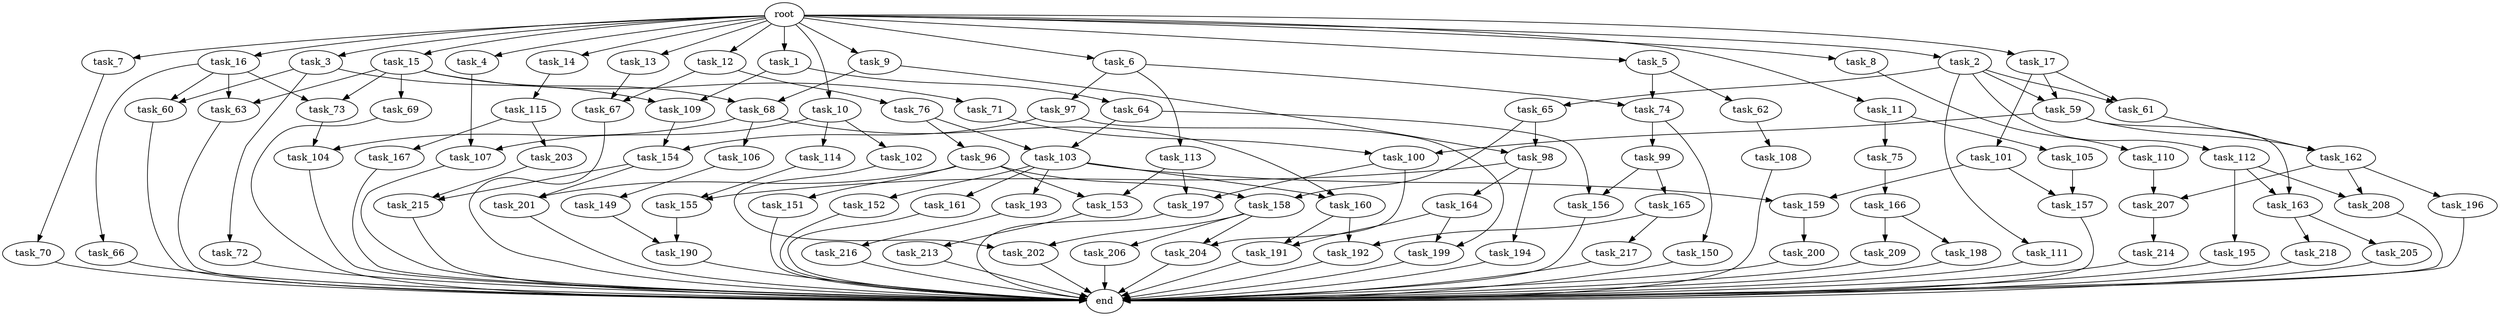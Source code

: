 digraph G {
  task_105 [size="309237645312.000000"];
  task_163 [size="996432412672.000000"];
  task_15 [size="1024.000000"];
  task_102 [size="34359738368.000000"];
  task_207 [size="764504178688.000000"];
  task_153 [size="841813590016.000000"];
  end [size="0.000000"];
  task_7 [size="1024.000000"];
  task_104 [size="910533066752.000000"];
  task_166 [size="858993459200.000000"];
  task_75 [size="309237645312.000000"];
  task_214 [size="309237645312.000000"];
  task_154 [size="1279900254208.000000"];
  task_106 [size="695784701952.000000"];
  task_204 [size="343597383680.000000"];
  task_155 [size="1073741824000.000000"];
  task_98 [size="687194767360.000000"];
  task_9 [size="1024.000000"];
  task_196 [size="214748364800.000000"];
  task_216 [size="858993459200.000000"];
  task_112 [size="214748364800.000000"];
  task_59 [size="910533066752.000000"];
  task_164 [size="858993459200.000000"];
  task_217 [size="549755813888.000000"];
  task_73 [size="1408749273088.000000"];
  task_64 [size="77309411328.000000"];
  task_198 [size="858993459200.000000"];
  task_65 [size="214748364800.000000"];
  task_150 [size="34359738368.000000"];
  task_159 [size="730144440320.000000"];
  task_63 [size="1408749273088.000000"];
  task_68 [size="1099511627776.000000"];
  task_115 [size="858993459200.000000"];
  task_206 [size="309237645312.000000"];
  task_160 [size="730144440320.000000"];
  task_190 [size="558345748480.000000"];
  task_61 [size="910533066752.000000"];
  task_11 [size="1024.000000"];
  task_167 [size="858993459200.000000"];
  task_1 [size="1024.000000"];
  task_165 [size="420906795008.000000"];
  task_157 [size="1391569403904.000000"];
  task_109 [size="214748364800.000000"];
  task_97 [size="137438953472.000000"];
  task_201 [size="1116691496960.000000"];
  task_96 [size="34359738368.000000"];
  task_69 [size="549755813888.000000"];
  task_162 [size="214748364800.000000"];
  task_99 [size="34359738368.000000"];
  task_156 [size="730144440320.000000"];
  task_194 [size="858993459200.000000"];
  task_62 [size="420906795008.000000"];
  task_66 [size="858993459200.000000"];
  task_161 [size="34359738368.000000"];
  task_213 [size="34359738368.000000"];
  task_195 [size="858993459200.000000"];
  task_191 [size="429496729600.000000"];
  task_192 [size="764504178688.000000"];
  task_4 [size="1024.000000"];
  task_60 [size="996432412672.000000"];
  task_10 [size="1024.000000"];
  task_193 [size="34359738368.000000"];
  task_158 [size="558345748480.000000"];
  task_8 [size="1024.000000"];
  task_100 [size="352187318272.000000"];
  task_70 [size="695784701952.000000"];
  task_71 [size="549755813888.000000"];
  task_67 [size="429496729600.000000"];
  task_14 [size="1024.000000"];
  task_12 [size="1024.000000"];
  task_13 [size="1024.000000"];
  task_108 [size="137438953472.000000"];
  task_3 [size="1024.000000"];
  task_114 [size="34359738368.000000"];
  task_218 [size="34359738368.000000"];
  task_103 [size="343597383680.000000"];
  task_113 [size="137438953472.000000"];
  task_6 [size="1024.000000"];
  task_203 [size="858993459200.000000"];
  task_2 [size="1024.000000"];
  task_209 [size="858993459200.000000"];
  task_197 [size="455266533376.000000"];
  task_107 [size="893353197568.000000"];
  task_72 [size="137438953472.000000"];
  task_74 [size="558345748480.000000"];
  task_149 [size="309237645312.000000"];
  task_17 [size="1024.000000"];
  task_76 [size="214748364800.000000"];
  task_202 [size="1005022347264.000000"];
  task_200 [size="77309411328.000000"];
  root [size="0.000000"];
  task_205 [size="34359738368.000000"];
  task_111 [size="214748364800.000000"];
  task_101 [size="695784701952.000000"];
  task_16 [size="1024.000000"];
  task_199 [size="1073741824000.000000"];
  task_152 [size="34359738368.000000"];
  task_5 [size="1024.000000"];
  task_215 [size="833223655424.000000"];
  task_110 [size="549755813888.000000"];
  task_208 [size="1073741824000.000000"];
  task_151 [size="420906795008.000000"];

  task_105 -> task_157 [size="679477248.000000"];
  task_163 -> task_205 [size="33554432.000000"];
  task_163 -> task_218 [size="33554432.000000"];
  task_15 -> task_63 [size="536870912.000000"];
  task_15 -> task_68 [size="536870912.000000"];
  task_15 -> task_69 [size="536870912.000000"];
  task_15 -> task_73 [size="536870912.000000"];
  task_15 -> task_71 [size="536870912.000000"];
  task_102 -> task_202 [size="679477248.000000"];
  task_207 -> task_214 [size="301989888.000000"];
  task_153 -> task_213 [size="33554432.000000"];
  task_7 -> task_70 [size="679477248.000000"];
  task_104 -> end [size="1.000000"];
  task_166 -> task_209 [size="838860800.000000"];
  task_166 -> task_198 [size="838860800.000000"];
  task_75 -> task_166 [size="838860800.000000"];
  task_214 -> end [size="1.000000"];
  task_154 -> task_201 [size="679477248.000000"];
  task_154 -> task_215 [size="679477248.000000"];
  task_106 -> task_149 [size="301989888.000000"];
  task_204 -> end [size="1.000000"];
  task_155 -> task_190 [size="411041792.000000"];
  task_98 -> task_164 [size="838860800.000000"];
  task_98 -> task_194 [size="838860800.000000"];
  task_98 -> task_155 [size="838860800.000000"];
  task_9 -> task_68 [size="536870912.000000"];
  task_9 -> task_98 [size="536870912.000000"];
  task_196 -> end [size="1.000000"];
  task_216 -> end [size="1.000000"];
  task_112 -> task_163 [size="838860800.000000"];
  task_112 -> task_195 [size="838860800.000000"];
  task_112 -> task_208 [size="838860800.000000"];
  task_59 -> task_163 [size="134217728.000000"];
  task_59 -> task_162 [size="134217728.000000"];
  task_59 -> task_100 [size="134217728.000000"];
  task_164 -> task_199 [size="209715200.000000"];
  task_164 -> task_191 [size="209715200.000000"];
  task_217 -> end [size="1.000000"];
  task_73 -> task_104 [size="209715200.000000"];
  task_64 -> task_156 [size="301989888.000000"];
  task_64 -> task_103 [size="301989888.000000"];
  task_198 -> end [size="1.000000"];
  task_65 -> task_158 [size="134217728.000000"];
  task_65 -> task_98 [size="134217728.000000"];
  task_150 -> end [size="1.000000"];
  task_159 -> task_200 [size="75497472.000000"];
  task_63 -> end [size="1.000000"];
  task_68 -> task_160 [size="679477248.000000"];
  task_68 -> task_106 [size="679477248.000000"];
  task_68 -> task_104 [size="679477248.000000"];
  task_115 -> task_167 [size="838860800.000000"];
  task_115 -> task_203 [size="838860800.000000"];
  task_206 -> end [size="1.000000"];
  task_160 -> task_191 [size="209715200.000000"];
  task_160 -> task_192 [size="209715200.000000"];
  task_190 -> end [size="1.000000"];
  task_61 -> task_162 [size="75497472.000000"];
  task_11 -> task_75 [size="301989888.000000"];
  task_11 -> task_105 [size="301989888.000000"];
  task_167 -> end [size="1.000000"];
  task_1 -> task_109 [size="75497472.000000"];
  task_1 -> task_64 [size="75497472.000000"];
  task_165 -> task_217 [size="536870912.000000"];
  task_165 -> task_192 [size="536870912.000000"];
  task_157 -> end [size="1.000000"];
  task_109 -> task_154 [size="411041792.000000"];
  task_97 -> task_199 [size="838860800.000000"];
  task_97 -> task_154 [size="838860800.000000"];
  task_201 -> end [size="1.000000"];
  task_96 -> task_158 [size="411041792.000000"];
  task_96 -> task_153 [size="411041792.000000"];
  task_96 -> task_151 [size="411041792.000000"];
  task_96 -> task_201 [size="411041792.000000"];
  task_69 -> end [size="1.000000"];
  task_162 -> task_196 [size="209715200.000000"];
  task_162 -> task_207 [size="209715200.000000"];
  task_162 -> task_208 [size="209715200.000000"];
  task_99 -> task_156 [size="411041792.000000"];
  task_99 -> task_165 [size="411041792.000000"];
  task_156 -> end [size="1.000000"];
  task_194 -> end [size="1.000000"];
  task_62 -> task_108 [size="134217728.000000"];
  task_66 -> end [size="1.000000"];
  task_161 -> end [size="1.000000"];
  task_213 -> end [size="1.000000"];
  task_195 -> end [size="1.000000"];
  task_191 -> end [size="1.000000"];
  task_192 -> end [size="1.000000"];
  task_4 -> task_107 [size="838860800.000000"];
  task_60 -> end [size="1.000000"];
  task_10 -> task_114 [size="33554432.000000"];
  task_10 -> task_107 [size="33554432.000000"];
  task_10 -> task_102 [size="33554432.000000"];
  task_193 -> task_216 [size="838860800.000000"];
  task_158 -> task_206 [size="301989888.000000"];
  task_158 -> task_204 [size="301989888.000000"];
  task_158 -> task_202 [size="301989888.000000"];
  task_8 -> task_110 [size="536870912.000000"];
  task_100 -> task_204 [size="33554432.000000"];
  task_100 -> task_197 [size="33554432.000000"];
  task_70 -> end [size="1.000000"];
  task_71 -> task_100 [size="209715200.000000"];
  task_67 -> end [size="1.000000"];
  task_14 -> task_115 [size="838860800.000000"];
  task_12 -> task_67 [size="209715200.000000"];
  task_12 -> task_76 [size="209715200.000000"];
  task_13 -> task_67 [size="209715200.000000"];
  task_108 -> end [size="1.000000"];
  task_3 -> task_109 [size="134217728.000000"];
  task_3 -> task_60 [size="134217728.000000"];
  task_3 -> task_72 [size="134217728.000000"];
  task_114 -> task_155 [size="209715200.000000"];
  task_218 -> end [size="1.000000"];
  task_103 -> task_193 [size="33554432.000000"];
  task_103 -> task_161 [size="33554432.000000"];
  task_103 -> task_160 [size="33554432.000000"];
  task_103 -> task_152 [size="33554432.000000"];
  task_103 -> task_159 [size="33554432.000000"];
  task_113 -> task_153 [size="411041792.000000"];
  task_113 -> task_197 [size="411041792.000000"];
  task_6 -> task_97 [size="134217728.000000"];
  task_6 -> task_113 [size="134217728.000000"];
  task_6 -> task_74 [size="134217728.000000"];
  task_203 -> task_215 [size="134217728.000000"];
  task_2 -> task_65 [size="209715200.000000"];
  task_2 -> task_112 [size="209715200.000000"];
  task_2 -> task_61 [size="209715200.000000"];
  task_2 -> task_111 [size="209715200.000000"];
  task_2 -> task_59 [size="209715200.000000"];
  task_209 -> end [size="1.000000"];
  task_197 -> end [size="1.000000"];
  task_107 -> end [size="1.000000"];
  task_72 -> end [size="1.000000"];
  task_74 -> task_150 [size="33554432.000000"];
  task_74 -> task_99 [size="33554432.000000"];
  task_149 -> task_190 [size="134217728.000000"];
  task_17 -> task_101 [size="679477248.000000"];
  task_17 -> task_59 [size="679477248.000000"];
  task_17 -> task_61 [size="679477248.000000"];
  task_76 -> task_103 [size="33554432.000000"];
  task_76 -> task_96 [size="33554432.000000"];
  task_202 -> end [size="1.000000"];
  task_200 -> end [size="1.000000"];
  root -> task_13 [size="1.000000"];
  root -> task_17 [size="1.000000"];
  root -> task_3 [size="1.000000"];
  root -> task_4 [size="1.000000"];
  root -> task_11 [size="1.000000"];
  root -> task_15 [size="1.000000"];
  root -> task_10 [size="1.000000"];
  root -> task_6 [size="1.000000"];
  root -> task_9 [size="1.000000"];
  root -> task_8 [size="1.000000"];
  root -> task_2 [size="1.000000"];
  root -> task_1 [size="1.000000"];
  root -> task_5 [size="1.000000"];
  root -> task_7 [size="1.000000"];
  root -> task_16 [size="1.000000"];
  root -> task_14 [size="1.000000"];
  root -> task_12 [size="1.000000"];
  task_205 -> end [size="1.000000"];
  task_111 -> end [size="1.000000"];
  task_101 -> task_157 [size="679477248.000000"];
  task_101 -> task_159 [size="679477248.000000"];
  task_16 -> task_63 [size="838860800.000000"];
  task_16 -> task_66 [size="838860800.000000"];
  task_16 -> task_60 [size="838860800.000000"];
  task_16 -> task_73 [size="838860800.000000"];
  task_199 -> end [size="1.000000"];
  task_152 -> end [size="1.000000"];
  task_5 -> task_62 [size="411041792.000000"];
  task_5 -> task_74 [size="411041792.000000"];
  task_215 -> end [size="1.000000"];
  task_110 -> task_207 [size="536870912.000000"];
  task_208 -> end [size="1.000000"];
  task_151 -> end [size="1.000000"];
}
